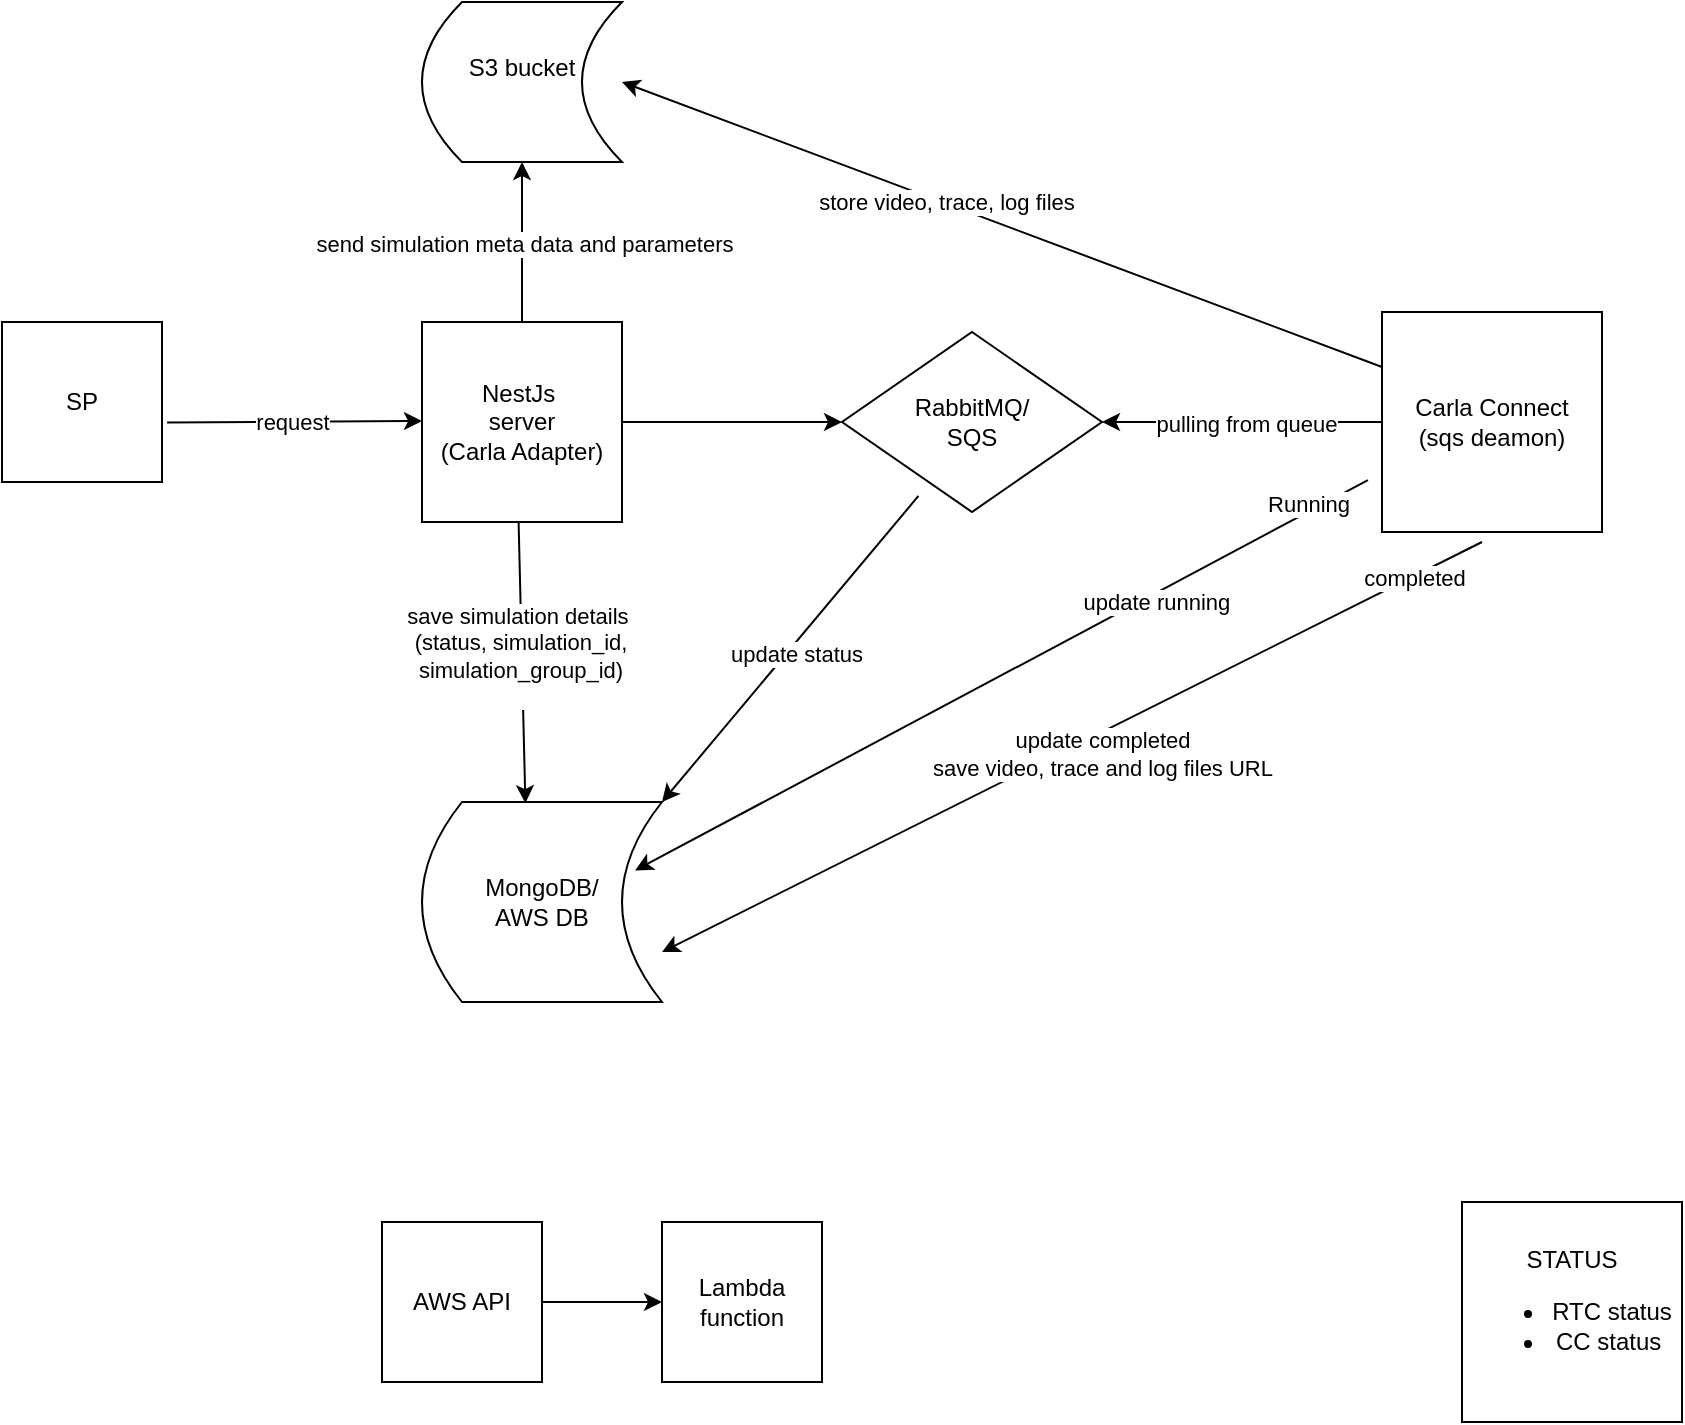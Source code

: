 <mxfile version="24.3.1" type="github">
  <diagram id="C5RBs43oDa-KdzZeNtuy" name="Page-1">
    <mxGraphModel dx="1877" dy="653" grid="1" gridSize="10" guides="1" tooltips="1" connect="1" arrows="1" fold="1" page="1" pageScale="1" pageWidth="827" pageHeight="1169" math="0" shadow="0">
      <root>
        <mxCell id="WIyWlLk6GJQsqaUBKTNV-0" />
        <mxCell id="WIyWlLk6GJQsqaUBKTNV-1" parent="WIyWlLk6GJQsqaUBKTNV-0" />
        <mxCell id="TAMpFohP5WpvRMckGVKH-1" value="NestJs&amp;nbsp;&lt;div&gt;server&lt;/div&gt;&lt;div&gt;(Carla Adapter)&lt;/div&gt;" style="whiteSpace=wrap;html=1;aspect=fixed;" vertex="1" parent="WIyWlLk6GJQsqaUBKTNV-1">
          <mxGeometry x="190" y="230" width="100" height="100" as="geometry" />
        </mxCell>
        <mxCell id="TAMpFohP5WpvRMckGVKH-5" value="SP" style="whiteSpace=wrap;html=1;aspect=fixed;" vertex="1" parent="WIyWlLk6GJQsqaUBKTNV-1">
          <mxGeometry x="-20" y="230" width="80" height="80" as="geometry" />
        </mxCell>
        <mxCell id="TAMpFohP5WpvRMckGVKH-9" value="" style="endArrow=classic;html=1;rounded=0;exitX=1.032;exitY=0.628;exitDx=0;exitDy=0;exitPerimeter=0;" edge="1" parent="WIyWlLk6GJQsqaUBKTNV-1" source="TAMpFohP5WpvRMckGVKH-5">
          <mxGeometry relative="1" as="geometry">
            <mxPoint x="90" y="279.5" as="sourcePoint" />
            <mxPoint x="190" y="279.5" as="targetPoint" />
          </mxGeometry>
        </mxCell>
        <mxCell id="TAMpFohP5WpvRMckGVKH-12" value="request" style="edgeLabel;html=1;align=center;verticalAlign=middle;resizable=0;points=[];" vertex="1" connectable="0" parent="TAMpFohP5WpvRMckGVKH-9">
          <mxGeometry x="-0.024" y="1" relative="1" as="geometry">
            <mxPoint y="1" as="offset" />
          </mxGeometry>
        </mxCell>
        <mxCell id="TAMpFohP5WpvRMckGVKH-13" value="MongoDB/&lt;div&gt;AWS DB&lt;/div&gt;" style="shape=dataStorage;whiteSpace=wrap;html=1;fixedSize=1;" vertex="1" parent="WIyWlLk6GJQsqaUBKTNV-1">
          <mxGeometry x="190" y="470" width="120" height="100" as="geometry" />
        </mxCell>
        <mxCell id="TAMpFohP5WpvRMckGVKH-14" value="" style="endArrow=classic;html=1;rounded=0;entryX=0.75;entryY=0;entryDx=0;entryDy=0;exitX=0.616;exitY=1.094;exitDx=0;exitDy=0;exitPerimeter=0;" edge="1" parent="WIyWlLk6GJQsqaUBKTNV-1">
          <mxGeometry width="50" height="50" relative="1" as="geometry">
            <mxPoint x="238.3" y="330" as="sourcePoint" />
            <mxPoint x="241.7" y="470.6" as="targetPoint" />
          </mxGeometry>
        </mxCell>
        <mxCell id="TAMpFohP5WpvRMckGVKH-15" value="save simulation details&amp;nbsp;&lt;div&gt;(status, simulation_id,&lt;/div&gt;&lt;div&gt;simulation_group_id)&lt;/div&gt;&lt;div&gt;&lt;br&gt;&lt;/div&gt;" style="edgeLabel;html=1;align=center;verticalAlign=middle;resizable=0;points=[];" vertex="1" connectable="0" parent="TAMpFohP5WpvRMckGVKH-14">
          <mxGeometry x="-0.047" y="-1" relative="1" as="geometry">
            <mxPoint as="offset" />
          </mxGeometry>
        </mxCell>
        <mxCell id="TAMpFohP5WpvRMckGVKH-18" value="" style="endArrow=classic;html=1;rounded=0;exitX=1;exitY=0.5;exitDx=0;exitDy=0;" edge="1" parent="WIyWlLk6GJQsqaUBKTNV-1" source="TAMpFohP5WpvRMckGVKH-1" target="TAMpFohP5WpvRMckGVKH-22">
          <mxGeometry width="50" height="50" relative="1" as="geometry">
            <mxPoint x="390" y="360" as="sourcePoint" />
            <mxPoint x="400" y="280" as="targetPoint" />
          </mxGeometry>
        </mxCell>
        <mxCell id="TAMpFohP5WpvRMckGVKH-19" value="" style="endArrow=classic;html=1;rounded=0;" edge="1" parent="WIyWlLk6GJQsqaUBKTNV-1" target="TAMpFohP5WpvRMckGVKH-20">
          <mxGeometry width="50" height="50" relative="1" as="geometry">
            <mxPoint x="240" y="230" as="sourcePoint" />
            <mxPoint x="240" y="160" as="targetPoint" />
          </mxGeometry>
        </mxCell>
        <mxCell id="TAMpFohP5WpvRMckGVKH-21" value="send simulation meta data and parameters" style="edgeLabel;html=1;align=center;verticalAlign=middle;resizable=0;points=[];" vertex="1" connectable="0" parent="TAMpFohP5WpvRMckGVKH-19">
          <mxGeometry x="-0.025" y="-1" relative="1" as="geometry">
            <mxPoint as="offset" />
          </mxGeometry>
        </mxCell>
        <mxCell id="TAMpFohP5WpvRMckGVKH-20" value="S3 bucket&lt;div&gt;&lt;br&gt;&lt;/div&gt;" style="shape=dataStorage;whiteSpace=wrap;html=1;fixedSize=1;" vertex="1" parent="WIyWlLk6GJQsqaUBKTNV-1">
          <mxGeometry x="190" y="70" width="100" height="80" as="geometry" />
        </mxCell>
        <mxCell id="TAMpFohP5WpvRMckGVKH-22" value="RabbitMQ/&lt;div&gt;SQS&lt;/div&gt;" style="rhombus;whiteSpace=wrap;html=1;" vertex="1" parent="WIyWlLk6GJQsqaUBKTNV-1">
          <mxGeometry x="400" y="235" width="130" height="90" as="geometry" />
        </mxCell>
        <mxCell id="TAMpFohP5WpvRMckGVKH-23" value="" style="endArrow=classic;html=1;rounded=0;entryX=1;entryY=0;entryDx=0;entryDy=0;exitX=0.294;exitY=0.911;exitDx=0;exitDy=0;exitPerimeter=0;" edge="1" parent="WIyWlLk6GJQsqaUBKTNV-1" source="TAMpFohP5WpvRMckGVKH-22" target="TAMpFohP5WpvRMckGVKH-13">
          <mxGeometry width="50" height="50" relative="1" as="geometry">
            <mxPoint x="470" y="380" as="sourcePoint" />
            <mxPoint x="440" y="310" as="targetPoint" />
          </mxGeometry>
        </mxCell>
        <mxCell id="TAMpFohP5WpvRMckGVKH-24" value="update status" style="edgeLabel;html=1;align=center;verticalAlign=middle;resizable=0;points=[];" vertex="1" connectable="0" parent="TAMpFohP5WpvRMckGVKH-23">
          <mxGeometry x="0.004" y="3" relative="1" as="geometry">
            <mxPoint as="offset" />
          </mxGeometry>
        </mxCell>
        <mxCell id="TAMpFohP5WpvRMckGVKH-25" value="Carla Connect&lt;div&gt;(sqs deamon)&lt;/div&gt;" style="whiteSpace=wrap;html=1;aspect=fixed;" vertex="1" parent="WIyWlLk6GJQsqaUBKTNV-1">
          <mxGeometry x="670" y="225" width="110" height="110" as="geometry" />
        </mxCell>
        <mxCell id="TAMpFohP5WpvRMckGVKH-26" value="" style="endArrow=classic;html=1;rounded=0;entryX=1;entryY=0.5;entryDx=0;entryDy=0;exitX=0;exitY=0.5;exitDx=0;exitDy=0;" edge="1" parent="WIyWlLk6GJQsqaUBKTNV-1" source="TAMpFohP5WpvRMckGVKH-25" target="TAMpFohP5WpvRMckGVKH-22">
          <mxGeometry width="50" height="50" relative="1" as="geometry">
            <mxPoint x="550" y="330" as="sourcePoint" />
            <mxPoint x="600" y="280" as="targetPoint" />
          </mxGeometry>
        </mxCell>
        <mxCell id="TAMpFohP5WpvRMckGVKH-27" value="pulling from queue" style="edgeLabel;html=1;align=center;verticalAlign=middle;resizable=0;points=[];" vertex="1" connectable="0" parent="TAMpFohP5WpvRMckGVKH-26">
          <mxGeometry x="-0.031" y="1" relative="1" as="geometry">
            <mxPoint as="offset" />
          </mxGeometry>
        </mxCell>
        <mxCell id="TAMpFohP5WpvRMckGVKH-28" value="" style="endArrow=classic;html=1;rounded=0;exitX=-0.064;exitY=0.764;exitDx=0;exitDy=0;exitPerimeter=0;entryX=0.888;entryY=0.342;entryDx=0;entryDy=0;entryPerimeter=0;" edge="1" parent="WIyWlLk6GJQsqaUBKTNV-1" source="TAMpFohP5WpvRMckGVKH-25" target="TAMpFohP5WpvRMckGVKH-13">
          <mxGeometry width="50" height="50" relative="1" as="geometry">
            <mxPoint x="560" y="380" as="sourcePoint" />
            <mxPoint x="610" y="330" as="targetPoint" />
          </mxGeometry>
        </mxCell>
        <mxCell id="TAMpFohP5WpvRMckGVKH-29" value="update running&amp;nbsp;&amp;nbsp;" style="edgeLabel;html=1;align=center;verticalAlign=middle;resizable=0;points=[];" vertex="1" connectable="0" parent="TAMpFohP5WpvRMckGVKH-28">
          <mxGeometry x="-0.035" y="2" relative="1" as="geometry">
            <mxPoint x="73" y="-35" as="offset" />
          </mxGeometry>
        </mxCell>
        <mxCell id="TAMpFohP5WpvRMckGVKH-39" value="Running" style="edgeLabel;html=1;align=center;verticalAlign=middle;resizable=0;points=[];" vertex="1" connectable="0" parent="TAMpFohP5WpvRMckGVKH-28">
          <mxGeometry x="-0.846" y="-4" relative="1" as="geometry">
            <mxPoint as="offset" />
          </mxGeometry>
        </mxCell>
        <mxCell id="TAMpFohP5WpvRMckGVKH-31" value="" style="endArrow=classic;html=1;rounded=0;exitX=0;exitY=0.25;exitDx=0;exitDy=0;entryX=1;entryY=0.5;entryDx=0;entryDy=0;" edge="1" parent="WIyWlLk6GJQsqaUBKTNV-1" source="TAMpFohP5WpvRMckGVKH-25" target="TAMpFohP5WpvRMckGVKH-20">
          <mxGeometry width="50" height="50" relative="1" as="geometry">
            <mxPoint x="450" y="200" as="sourcePoint" />
            <mxPoint x="500" y="150" as="targetPoint" />
          </mxGeometry>
        </mxCell>
        <mxCell id="TAMpFohP5WpvRMckGVKH-32" value="store video, trace, log files" style="edgeLabel;html=1;align=center;verticalAlign=middle;resizable=0;points=[];" vertex="1" connectable="0" parent="TAMpFohP5WpvRMckGVKH-31">
          <mxGeometry x="0.148" y="-1" relative="1" as="geometry">
            <mxPoint as="offset" />
          </mxGeometry>
        </mxCell>
        <mxCell id="TAMpFohP5WpvRMckGVKH-33" value="AWS API" style="whiteSpace=wrap;html=1;aspect=fixed;" vertex="1" parent="WIyWlLk6GJQsqaUBKTNV-1">
          <mxGeometry x="170" y="680" width="80" height="80" as="geometry" />
        </mxCell>
        <mxCell id="TAMpFohP5WpvRMckGVKH-34" value="" style="endArrow=classic;html=1;rounded=0;exitX=1;exitY=0.5;exitDx=0;exitDy=0;" edge="1" parent="WIyWlLk6GJQsqaUBKTNV-1" source="TAMpFohP5WpvRMckGVKH-33" target="TAMpFohP5WpvRMckGVKH-35">
          <mxGeometry width="50" height="50" relative="1" as="geometry">
            <mxPoint x="270" y="720" as="sourcePoint" />
            <mxPoint x="340" y="720" as="targetPoint" />
          </mxGeometry>
        </mxCell>
        <mxCell id="TAMpFohP5WpvRMckGVKH-35" value="Lambda function" style="whiteSpace=wrap;html=1;aspect=fixed;" vertex="1" parent="WIyWlLk6GJQsqaUBKTNV-1">
          <mxGeometry x="310" y="680" width="80" height="80" as="geometry" />
        </mxCell>
        <mxCell id="TAMpFohP5WpvRMckGVKH-36" value="STATUS&lt;div&gt;&lt;ul&gt;&lt;li&gt;RTC status&lt;/li&gt;&lt;li&gt;CC status&amp;nbsp;&lt;/li&gt;&lt;/ul&gt;&lt;/div&gt;" style="whiteSpace=wrap;html=1;aspect=fixed;" vertex="1" parent="WIyWlLk6GJQsqaUBKTNV-1">
          <mxGeometry x="710" y="670" width="110" height="110" as="geometry" />
        </mxCell>
        <mxCell id="TAMpFohP5WpvRMckGVKH-41" value="" style="endArrow=classic;html=1;rounded=0;entryX=1;entryY=0.75;entryDx=0;entryDy=0;" edge="1" parent="WIyWlLk6GJQsqaUBKTNV-1" target="TAMpFohP5WpvRMckGVKH-13">
          <mxGeometry width="50" height="50" relative="1" as="geometry">
            <mxPoint x="720" y="340" as="sourcePoint" />
            <mxPoint x="730" y="520" as="targetPoint" />
          </mxGeometry>
        </mxCell>
        <mxCell id="TAMpFohP5WpvRMckGVKH-42" value="completed" style="edgeLabel;html=1;align=center;verticalAlign=middle;resizable=0;points=[];" vertex="1" connectable="0" parent="TAMpFohP5WpvRMckGVKH-41">
          <mxGeometry x="-0.832" y="1" relative="1" as="geometry">
            <mxPoint as="offset" />
          </mxGeometry>
        </mxCell>
        <mxCell id="TAMpFohP5WpvRMckGVKH-43" value="update completed&lt;div&gt;save video, trace and log files URL&lt;/div&gt;" style="edgeLabel;html=1;align=center;verticalAlign=middle;resizable=0;points=[];" vertex="1" connectable="0" parent="TAMpFohP5WpvRMckGVKH-41">
          <mxGeometry x="0.03" relative="1" as="geometry">
            <mxPoint x="21" as="offset" />
          </mxGeometry>
        </mxCell>
      </root>
    </mxGraphModel>
  </diagram>
</mxfile>
